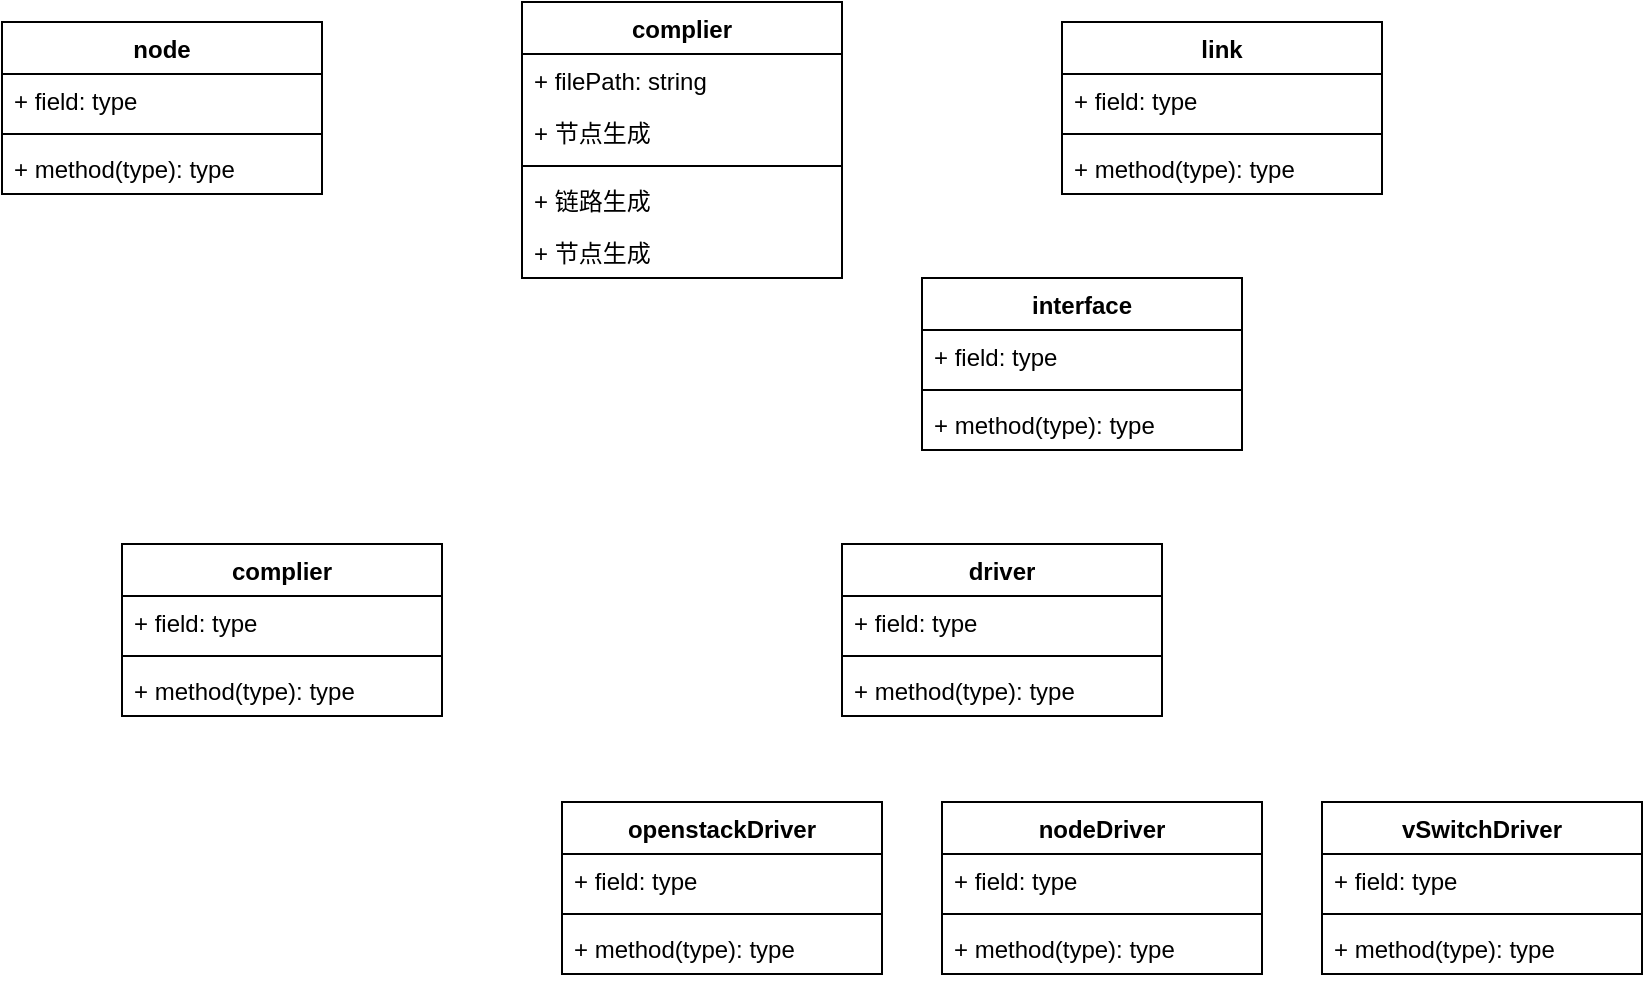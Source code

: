 <mxfile version="12.9.3" type="github" pages="4">
  <diagram id="m0QwGVLLEs8SP4RRI2A3" name="uml">
    <mxGraphModel dx="946" dy="467" grid="1" gridSize="10" guides="1" tooltips="1" connect="1" arrows="1" fold="1" page="1" pageScale="1" pageWidth="827" pageHeight="1169" math="0" shadow="0">
      <root>
        <mxCell id="0" />
        <mxCell id="1" parent="0" />
        <mxCell id="gm0cQS5glKGghhXRabxl-1" value="complier" style="swimlane;fontStyle=1;align=center;verticalAlign=top;childLayout=stackLayout;horizontal=1;startSize=26;horizontalStack=0;resizeParent=1;resizeParentMax=0;resizeLast=0;collapsible=1;marginBottom=0;" parent="1" vertex="1">
          <mxGeometry x="300" y="120" width="160" height="138" as="geometry" />
        </mxCell>
        <mxCell id="gm0cQS5glKGghhXRabxl-6" value="+ filePath: string" style="text;strokeColor=none;fillColor=none;align=left;verticalAlign=top;spacingLeft=4;spacingRight=4;overflow=hidden;rotatable=0;points=[[0,0.5],[1,0.5]];portConstraint=eastwest;" parent="gm0cQS5glKGghhXRabxl-1" vertex="1">
          <mxGeometry y="26" width="160" height="26" as="geometry" />
        </mxCell>
        <mxCell id="gm0cQS5glKGghhXRabxl-2" value="+ 节点生成" style="text;strokeColor=none;fillColor=none;align=left;verticalAlign=top;spacingLeft=4;spacingRight=4;overflow=hidden;rotatable=0;points=[[0,0.5],[1,0.5]];portConstraint=eastwest;" parent="gm0cQS5glKGghhXRabxl-1" vertex="1">
          <mxGeometry y="52" width="160" height="26" as="geometry" />
        </mxCell>
        <mxCell id="gm0cQS5glKGghhXRabxl-3" value="" style="line;strokeWidth=1;fillColor=none;align=left;verticalAlign=middle;spacingTop=-1;spacingLeft=3;spacingRight=3;rotatable=0;labelPosition=right;points=[];portConstraint=eastwest;" parent="gm0cQS5glKGghhXRabxl-1" vertex="1">
          <mxGeometry y="78" width="160" height="8" as="geometry" />
        </mxCell>
        <mxCell id="gm0cQS5glKGghhXRabxl-4" value="+ 链路生成" style="text;strokeColor=none;fillColor=none;align=left;verticalAlign=top;spacingLeft=4;spacingRight=4;overflow=hidden;rotatable=0;points=[[0,0.5],[1,0.5]];portConstraint=eastwest;" parent="gm0cQS5glKGghhXRabxl-1" vertex="1">
          <mxGeometry y="86" width="160" height="26" as="geometry" />
        </mxCell>
        <mxCell id="gm0cQS5glKGghhXRabxl-5" value="+ 节点生成" style="text;strokeColor=none;fillColor=none;align=left;verticalAlign=top;spacingLeft=4;spacingRight=4;overflow=hidden;rotatable=0;points=[[0,0.5],[1,0.5]];portConstraint=eastwest;" parent="gm0cQS5glKGghhXRabxl-1" vertex="1">
          <mxGeometry y="112" width="160" height="26" as="geometry" />
        </mxCell>
        <mxCell id="gm0cQS5glKGghhXRabxl-7" value="node" style="swimlane;fontStyle=1;align=center;verticalAlign=top;childLayout=stackLayout;horizontal=1;startSize=26;horizontalStack=0;resizeParent=1;resizeParentMax=0;resizeLast=0;collapsible=1;marginBottom=0;" parent="1" vertex="1">
          <mxGeometry x="40" y="130" width="160" height="86" as="geometry" />
        </mxCell>
        <mxCell id="gm0cQS5glKGghhXRabxl-8" value="+ field: type" style="text;strokeColor=none;fillColor=none;align=left;verticalAlign=top;spacingLeft=4;spacingRight=4;overflow=hidden;rotatable=0;points=[[0,0.5],[1,0.5]];portConstraint=eastwest;" parent="gm0cQS5glKGghhXRabxl-7" vertex="1">
          <mxGeometry y="26" width="160" height="26" as="geometry" />
        </mxCell>
        <mxCell id="gm0cQS5glKGghhXRabxl-9" value="" style="line;strokeWidth=1;fillColor=none;align=left;verticalAlign=middle;spacingTop=-1;spacingLeft=3;spacingRight=3;rotatable=0;labelPosition=right;points=[];portConstraint=eastwest;" parent="gm0cQS5glKGghhXRabxl-7" vertex="1">
          <mxGeometry y="52" width="160" height="8" as="geometry" />
        </mxCell>
        <mxCell id="gm0cQS5glKGghhXRabxl-10" value="+ method(type): type" style="text;strokeColor=none;fillColor=none;align=left;verticalAlign=top;spacingLeft=4;spacingRight=4;overflow=hidden;rotatable=0;points=[[0,0.5],[1,0.5]];portConstraint=eastwest;" parent="gm0cQS5glKGghhXRabxl-7" vertex="1">
          <mxGeometry y="60" width="160" height="26" as="geometry" />
        </mxCell>
        <mxCell id="gm0cQS5glKGghhXRabxl-12" value="link" style="swimlane;fontStyle=1;align=center;verticalAlign=top;childLayout=stackLayout;horizontal=1;startSize=26;horizontalStack=0;resizeParent=1;resizeParentMax=0;resizeLast=0;collapsible=1;marginBottom=0;" parent="1" vertex="1">
          <mxGeometry x="570" y="130" width="160" height="86" as="geometry" />
        </mxCell>
        <mxCell id="gm0cQS5glKGghhXRabxl-13" value="+ field: type" style="text;strokeColor=none;fillColor=none;align=left;verticalAlign=top;spacingLeft=4;spacingRight=4;overflow=hidden;rotatable=0;points=[[0,0.5],[1,0.5]];portConstraint=eastwest;" parent="gm0cQS5glKGghhXRabxl-12" vertex="1">
          <mxGeometry y="26" width="160" height="26" as="geometry" />
        </mxCell>
        <mxCell id="gm0cQS5glKGghhXRabxl-14" value="" style="line;strokeWidth=1;fillColor=none;align=left;verticalAlign=middle;spacingTop=-1;spacingLeft=3;spacingRight=3;rotatable=0;labelPosition=right;points=[];portConstraint=eastwest;" parent="gm0cQS5glKGghhXRabxl-12" vertex="1">
          <mxGeometry y="52" width="160" height="8" as="geometry" />
        </mxCell>
        <mxCell id="gm0cQS5glKGghhXRabxl-15" value="+ method(type): type" style="text;strokeColor=none;fillColor=none;align=left;verticalAlign=top;spacingLeft=4;spacingRight=4;overflow=hidden;rotatable=0;points=[[0,0.5],[1,0.5]];portConstraint=eastwest;" parent="gm0cQS5glKGghhXRabxl-12" vertex="1">
          <mxGeometry y="60" width="160" height="26" as="geometry" />
        </mxCell>
        <mxCell id="gm0cQS5glKGghhXRabxl-16" value="driver" style="swimlane;fontStyle=1;align=center;verticalAlign=top;childLayout=stackLayout;horizontal=1;startSize=26;horizontalStack=0;resizeParent=1;resizeParentMax=0;resizeLast=0;collapsible=1;marginBottom=0;" parent="1" vertex="1">
          <mxGeometry x="460" y="391" width="160" height="86" as="geometry" />
        </mxCell>
        <mxCell id="gm0cQS5glKGghhXRabxl-17" value="+ field: type" style="text;strokeColor=none;fillColor=none;align=left;verticalAlign=top;spacingLeft=4;spacingRight=4;overflow=hidden;rotatable=0;points=[[0,0.5],[1,0.5]];portConstraint=eastwest;" parent="gm0cQS5glKGghhXRabxl-16" vertex="1">
          <mxGeometry y="26" width="160" height="26" as="geometry" />
        </mxCell>
        <mxCell id="gm0cQS5glKGghhXRabxl-18" value="" style="line;strokeWidth=1;fillColor=none;align=left;verticalAlign=middle;spacingTop=-1;spacingLeft=3;spacingRight=3;rotatable=0;labelPosition=right;points=[];portConstraint=eastwest;" parent="gm0cQS5glKGghhXRabxl-16" vertex="1">
          <mxGeometry y="52" width="160" height="8" as="geometry" />
        </mxCell>
        <mxCell id="gm0cQS5glKGghhXRabxl-19" value="+ method(type): type" style="text;strokeColor=none;fillColor=none;align=left;verticalAlign=top;spacingLeft=4;spacingRight=4;overflow=hidden;rotatable=0;points=[[0,0.5],[1,0.5]];portConstraint=eastwest;" parent="gm0cQS5glKGghhXRabxl-16" vertex="1">
          <mxGeometry y="60" width="160" height="26" as="geometry" />
        </mxCell>
        <mxCell id="gm0cQS5glKGghhXRabxl-20" value="complier" style="swimlane;fontStyle=1;align=center;verticalAlign=top;childLayout=stackLayout;horizontal=1;startSize=26;horizontalStack=0;resizeParent=1;resizeParentMax=0;resizeLast=0;collapsible=1;marginBottom=0;" parent="1" vertex="1">
          <mxGeometry x="100" y="391" width="160" height="86" as="geometry" />
        </mxCell>
        <mxCell id="gm0cQS5glKGghhXRabxl-21" value="+ field: type" style="text;strokeColor=none;fillColor=none;align=left;verticalAlign=top;spacingLeft=4;spacingRight=4;overflow=hidden;rotatable=0;points=[[0,0.5],[1,0.5]];portConstraint=eastwest;" parent="gm0cQS5glKGghhXRabxl-20" vertex="1">
          <mxGeometry y="26" width="160" height="26" as="geometry" />
        </mxCell>
        <mxCell id="gm0cQS5glKGghhXRabxl-22" value="" style="line;strokeWidth=1;fillColor=none;align=left;verticalAlign=middle;spacingTop=-1;spacingLeft=3;spacingRight=3;rotatable=0;labelPosition=right;points=[];portConstraint=eastwest;" parent="gm0cQS5glKGghhXRabxl-20" vertex="1">
          <mxGeometry y="52" width="160" height="8" as="geometry" />
        </mxCell>
        <mxCell id="gm0cQS5glKGghhXRabxl-23" value="+ method(type): type" style="text;strokeColor=none;fillColor=none;align=left;verticalAlign=top;spacingLeft=4;spacingRight=4;overflow=hidden;rotatable=0;points=[[0,0.5],[1,0.5]];portConstraint=eastwest;" parent="gm0cQS5glKGghhXRabxl-20" vertex="1">
          <mxGeometry y="60" width="160" height="26" as="geometry" />
        </mxCell>
        <mxCell id="gm0cQS5glKGghhXRabxl-24" value="openstackDriver" style="swimlane;fontStyle=1;align=center;verticalAlign=top;childLayout=stackLayout;horizontal=1;startSize=26;horizontalStack=0;resizeParent=1;resizeParentMax=0;resizeLast=0;collapsible=1;marginBottom=0;" parent="1" vertex="1">
          <mxGeometry x="320" y="520" width="160" height="86" as="geometry" />
        </mxCell>
        <mxCell id="gm0cQS5glKGghhXRabxl-25" value="+ field: type" style="text;strokeColor=none;fillColor=none;align=left;verticalAlign=top;spacingLeft=4;spacingRight=4;overflow=hidden;rotatable=0;points=[[0,0.5],[1,0.5]];portConstraint=eastwest;" parent="gm0cQS5glKGghhXRabxl-24" vertex="1">
          <mxGeometry y="26" width="160" height="26" as="geometry" />
        </mxCell>
        <mxCell id="gm0cQS5glKGghhXRabxl-26" value="" style="line;strokeWidth=1;fillColor=none;align=left;verticalAlign=middle;spacingTop=-1;spacingLeft=3;spacingRight=3;rotatable=0;labelPosition=right;points=[];portConstraint=eastwest;" parent="gm0cQS5glKGghhXRabxl-24" vertex="1">
          <mxGeometry y="52" width="160" height="8" as="geometry" />
        </mxCell>
        <mxCell id="gm0cQS5glKGghhXRabxl-27" value="+ method(type): type" style="text;strokeColor=none;fillColor=none;align=left;verticalAlign=top;spacingLeft=4;spacingRight=4;overflow=hidden;rotatable=0;points=[[0,0.5],[1,0.5]];portConstraint=eastwest;" parent="gm0cQS5glKGghhXRabxl-24" vertex="1">
          <mxGeometry y="60" width="160" height="26" as="geometry" />
        </mxCell>
        <mxCell id="gm0cQS5glKGghhXRabxl-28" value="nodeDriver" style="swimlane;fontStyle=1;align=center;verticalAlign=top;childLayout=stackLayout;horizontal=1;startSize=26;horizontalStack=0;resizeParent=1;resizeParentMax=0;resizeLast=0;collapsible=1;marginBottom=0;" parent="1" vertex="1">
          <mxGeometry x="510" y="520" width="160" height="86" as="geometry" />
        </mxCell>
        <mxCell id="gm0cQS5glKGghhXRabxl-29" value="+ field: type" style="text;strokeColor=none;fillColor=none;align=left;verticalAlign=top;spacingLeft=4;spacingRight=4;overflow=hidden;rotatable=0;points=[[0,0.5],[1,0.5]];portConstraint=eastwest;" parent="gm0cQS5glKGghhXRabxl-28" vertex="1">
          <mxGeometry y="26" width="160" height="26" as="geometry" />
        </mxCell>
        <mxCell id="gm0cQS5glKGghhXRabxl-30" value="" style="line;strokeWidth=1;fillColor=none;align=left;verticalAlign=middle;spacingTop=-1;spacingLeft=3;spacingRight=3;rotatable=0;labelPosition=right;points=[];portConstraint=eastwest;" parent="gm0cQS5glKGghhXRabxl-28" vertex="1">
          <mxGeometry y="52" width="160" height="8" as="geometry" />
        </mxCell>
        <mxCell id="gm0cQS5glKGghhXRabxl-31" value="+ method(type): type" style="text;strokeColor=none;fillColor=none;align=left;verticalAlign=top;spacingLeft=4;spacingRight=4;overflow=hidden;rotatable=0;points=[[0,0.5],[1,0.5]];portConstraint=eastwest;" parent="gm0cQS5glKGghhXRabxl-28" vertex="1">
          <mxGeometry y="60" width="160" height="26" as="geometry" />
        </mxCell>
        <mxCell id="gm0cQS5glKGghhXRabxl-32" value="vSwitchDriver" style="swimlane;fontStyle=1;align=center;verticalAlign=top;childLayout=stackLayout;horizontal=1;startSize=26;horizontalStack=0;resizeParent=1;resizeParentMax=0;resizeLast=0;collapsible=1;marginBottom=0;" parent="1" vertex="1">
          <mxGeometry x="700" y="520" width="160" height="86" as="geometry" />
        </mxCell>
        <mxCell id="gm0cQS5glKGghhXRabxl-33" value="+ field: type" style="text;strokeColor=none;fillColor=none;align=left;verticalAlign=top;spacingLeft=4;spacingRight=4;overflow=hidden;rotatable=0;points=[[0,0.5],[1,0.5]];portConstraint=eastwest;" parent="gm0cQS5glKGghhXRabxl-32" vertex="1">
          <mxGeometry y="26" width="160" height="26" as="geometry" />
        </mxCell>
        <mxCell id="gm0cQS5glKGghhXRabxl-34" value="" style="line;strokeWidth=1;fillColor=none;align=left;verticalAlign=middle;spacingTop=-1;spacingLeft=3;spacingRight=3;rotatable=0;labelPosition=right;points=[];portConstraint=eastwest;" parent="gm0cQS5glKGghhXRabxl-32" vertex="1">
          <mxGeometry y="52" width="160" height="8" as="geometry" />
        </mxCell>
        <mxCell id="gm0cQS5glKGghhXRabxl-35" value="+ method(type): type" style="text;strokeColor=none;fillColor=none;align=left;verticalAlign=top;spacingLeft=4;spacingRight=4;overflow=hidden;rotatable=0;points=[[0,0.5],[1,0.5]];portConstraint=eastwest;" parent="gm0cQS5glKGghhXRabxl-32" vertex="1">
          <mxGeometry y="60" width="160" height="26" as="geometry" />
        </mxCell>
        <mxCell id="gm0cQS5glKGghhXRabxl-36" value="interface" style="swimlane;fontStyle=1;align=center;verticalAlign=top;childLayout=stackLayout;horizontal=1;startSize=26;horizontalStack=0;resizeParent=1;resizeParentMax=0;resizeLast=0;collapsible=1;marginBottom=0;" parent="1" vertex="1">
          <mxGeometry x="500" y="258" width="160" height="86" as="geometry" />
        </mxCell>
        <mxCell id="gm0cQS5glKGghhXRabxl-37" value="+ field: type" style="text;strokeColor=none;fillColor=none;align=left;verticalAlign=top;spacingLeft=4;spacingRight=4;overflow=hidden;rotatable=0;points=[[0,0.5],[1,0.5]];portConstraint=eastwest;" parent="gm0cQS5glKGghhXRabxl-36" vertex="1">
          <mxGeometry y="26" width="160" height="26" as="geometry" />
        </mxCell>
        <mxCell id="gm0cQS5glKGghhXRabxl-38" value="" style="line;strokeWidth=1;fillColor=none;align=left;verticalAlign=middle;spacingTop=-1;spacingLeft=3;spacingRight=3;rotatable=0;labelPosition=right;points=[];portConstraint=eastwest;" parent="gm0cQS5glKGghhXRabxl-36" vertex="1">
          <mxGeometry y="52" width="160" height="8" as="geometry" />
        </mxCell>
        <mxCell id="gm0cQS5glKGghhXRabxl-39" value="+ method(type): type" style="text;strokeColor=none;fillColor=none;align=left;verticalAlign=top;spacingLeft=4;spacingRight=4;overflow=hidden;rotatable=0;points=[[0,0.5],[1,0.5]];portConstraint=eastwest;" parent="gm0cQS5glKGghhXRabxl-36" vertex="1">
          <mxGeometry y="60" width="160" height="26" as="geometry" />
        </mxCell>
      </root>
    </mxGraphModel>
  </diagram>
  <diagram id="0fftqB5SDdim5vXBRDft" name="原型系统架构">
    <mxGraphModel dx="946" dy="467" grid="1" gridSize="10" guides="1" tooltips="1" connect="1" arrows="1" fold="1" page="1" pageScale="1" pageWidth="827" pageHeight="1169" math="0" shadow="0">
      <root>
        <mxCell id="uDjTmPQQSBD_klyHRm6x-0" />
        <mxCell id="uDjTmPQQSBD_klyHRm6x-1" parent="uDjTmPQQSBD_klyHRm6x-0" />
        <mxCell id="Jeu2VfTS62ePSubwLR9i-0" value="数据库" style="shape=cylinder;whiteSpace=wrap;html=1;boundedLbl=1;backgroundOutline=1;" vertex="1" parent="uDjTmPQQSBD_klyHRm6x-1">
          <mxGeometry x="110" y="220" width="60" height="80" as="geometry" />
        </mxCell>
        <mxCell id="Jeu2VfTS62ePSubwLR9i-1" value="&lt;font style=&quot;font-size: 17px&quot;&gt;表1 手机节点状态表&lt;br&gt;开关机状态、飞行模式、数据流量开关、wifi开关、hotpot、蓝牙开关、位置&lt;br&gt;&lt;br&gt;表2 笔记本节点状态表&lt;br&gt;表3 蜂窝基站位置表&lt;br&gt;表4 AP位置表&amp;nbsp;&lt;/font&gt;" style="text;html=1;align=center;verticalAlign=middle;resizable=0;points=[];autosize=1;" vertex="1" parent="uDjTmPQQSBD_klyHRm6x-1">
          <mxGeometry x="530" y="330" width="580" height="100" as="geometry" />
        </mxCell>
        <mxCell id="f7dFB7Q2NZbKy9rVOQps-0" value="&lt;font style=&quot;font-size: 15px&quot;&gt;DNTDL文件&lt;/font&gt;" style="shape=document;whiteSpace=wrap;html=1;boundedLbl=1;" vertex="1" parent="uDjTmPQQSBD_klyHRm6x-1">
          <mxGeometry x="335" y="160" width="110" height="60" as="geometry" />
        </mxCell>
        <mxCell id="f7dFB7Q2NZbKy9rVOQps-1" style="rounded=0;orthogonalLoop=1;jettySize=auto;html=1;entryX=0.5;entryY=0;entryDx=0;entryDy=0;" edge="1" parent="uDjTmPQQSBD_klyHRm6x-1" target="f7dFB7Q2NZbKy9rVOQps-16">
          <mxGeometry relative="1" as="geometry">
            <mxPoint x="580" y="425" as="targetPoint" />
            <mxPoint x="571" y="350" as="sourcePoint" />
          </mxGeometry>
        </mxCell>
        <mxCell id="f7dFB7Q2NZbKy9rVOQps-2" style="edgeStyle=none;rounded=0;orthogonalLoop=1;jettySize=auto;html=1;entryX=0.5;entryY=0;entryDx=0;entryDy=0;dashed=1;" edge="1" parent="uDjTmPQQSBD_klyHRm6x-1" target="f7dFB7Q2NZbKy9rVOQps-3">
          <mxGeometry relative="1" as="geometry">
            <mxPoint x="395" y="210" as="sourcePoint" />
            <mxPoint x="430" y="210" as="targetPoint" />
          </mxGeometry>
        </mxCell>
        <mxCell id="f7dFB7Q2NZbKy9rVOQps-3" value="" style="rounded=0;whiteSpace=wrap;html=1;" vertex="1" parent="uDjTmPQQSBD_klyHRm6x-1">
          <mxGeometry x="173" y="250" width="445" height="100" as="geometry" />
        </mxCell>
        <mxCell id="f7dFB7Q2NZbKy9rVOQps-4" value="&lt;font style=&quot;font-size: 13px&quot;&gt;移动模型参数&lt;/font&gt;" style="text;html=1;strokeColor=none;fillColor=none;align=center;verticalAlign=middle;whiteSpace=wrap;rounded=0;" vertex="1" parent="uDjTmPQQSBD_klyHRm6x-1">
          <mxGeometry x="470" y="355" width="110" height="20" as="geometry" />
        </mxCell>
        <mxCell id="f7dFB7Q2NZbKy9rVOQps-5" value="" style="rounded=0;whiteSpace=wrap;html=1;" vertex="1" parent="uDjTmPQQSBD_klyHRm6x-1">
          <mxGeometry x="172" y="537" width="448" height="89" as="geometry" />
        </mxCell>
        <mxCell id="f7dFB7Q2NZbKy9rVOQps-6" value="&lt;font style=&quot;font-size: 13px&quot;&gt;网络拓扑参数&lt;/font&gt;" style="text;html=1;strokeColor=none;fillColor=none;align=center;verticalAlign=middle;whiteSpace=wrap;rounded=0;" vertex="1" parent="uDjTmPQQSBD_klyHRm6x-1">
          <mxGeometry x="306.5" y="353" width="90" height="20" as="geometry" />
        </mxCell>
        <mxCell id="f7dFB7Q2NZbKy9rVOQps-7" value="&lt;span style=&quot;font-size: 15px&quot;&gt;路由器&lt;/span&gt;" style="rounded=0;whiteSpace=wrap;html=1;" vertex="1" parent="uDjTmPQQSBD_klyHRm6x-1">
          <mxGeometry x="242" y="557" width="88" height="55" as="geometry" />
        </mxCell>
        <mxCell id="f7dFB7Q2NZbKy9rVOQps-8" value="&lt;span style=&quot;font-size: 15px&quot;&gt;交换机&lt;/span&gt;" style="rounded=0;whiteSpace=wrap;html=1;" vertex="1" parent="uDjTmPQQSBD_klyHRm6x-1">
          <mxGeometry x="371" y="557" width="88" height="55" as="geometry" />
        </mxCell>
        <mxCell id="f7dFB7Q2NZbKy9rVOQps-9" value="&lt;span style=&quot;font-size: 15px&quot;&gt;虚拟机&lt;/span&gt;" style="rounded=0;whiteSpace=wrap;html=1;" vertex="1" parent="uDjTmPQQSBD_klyHRm6x-1">
          <mxGeometry x="500" y="557" width="88" height="55" as="geometry" />
        </mxCell>
        <mxCell id="f7dFB7Q2NZbKy9rVOQps-10" value="&lt;font style=&quot;font-size: 13px&quot;&gt;链路参数&lt;/font&gt;" style="text;html=1;strokeColor=none;fillColor=none;align=center;verticalAlign=middle;whiteSpace=wrap;rounded=0;" vertex="1" parent="uDjTmPQQSBD_klyHRm6x-1">
          <mxGeometry x="484.5" y="498" width="110" height="20" as="geometry" />
        </mxCell>
        <mxCell id="f7dFB7Q2NZbKy9rVOQps-11" value="&lt;font style=&quot;font-size: 13px&quot;&gt;DNTDL编译器&lt;/font&gt;" style="text;html=1;strokeColor=none;fillColor=none;align=center;verticalAlign=middle;whiteSpace=wrap;rounded=0;" vertex="1" parent="uDjTmPQQSBD_klyHRm6x-1">
          <mxGeometry x="170" y="230" width="110" height="70" as="geometry" />
        </mxCell>
        <mxCell id="f7dFB7Q2NZbKy9rVOQps-12" value="&lt;span style=&quot;font-size: 15px&quot;&gt;词法分析&lt;/span&gt;" style="rounded=0;whiteSpace=wrap;html=1;" vertex="1" parent="uDjTmPQQSBD_klyHRm6x-1">
          <mxGeometry x="202" y="277.5" width="88" height="55" as="geometry" />
        </mxCell>
        <mxCell id="f7dFB7Q2NZbKy9rVOQps-13" value="&lt;span style=&quot;font-size: 15px&quot;&gt;语法分析&lt;/span&gt;" style="rounded=0;whiteSpace=wrap;html=1;" vertex="1" parent="uDjTmPQQSBD_klyHRm6x-1">
          <mxGeometry x="302" y="277.5" width="88" height="55" as="geometry" />
        </mxCell>
        <mxCell id="f7dFB7Q2NZbKy9rVOQps-14" value="&lt;span style=&quot;font-size: 15px&quot;&gt;中间代码生成&lt;/span&gt;" style="rounded=0;whiteSpace=wrap;html=1;" vertex="1" parent="uDjTmPQQSBD_klyHRm6x-1">
          <mxGeometry x="509" y="278" width="82" height="53" as="geometry" />
        </mxCell>
        <mxCell id="f7dFB7Q2NZbKy9rVOQps-15" value="&lt;span style=&quot;font-size: 15px&quot;&gt;语义分析&lt;/span&gt;" style="rounded=0;whiteSpace=wrap;html=1;" vertex="1" parent="uDjTmPQQSBD_klyHRm6x-1">
          <mxGeometry x="405.5" y="277.5" width="88" height="55" as="geometry" />
        </mxCell>
        <mxCell id="f7dFB7Q2NZbKy9rVOQps-16" value="&lt;span style=&quot;font-size: 15px&quot;&gt;ns-3移动模块&lt;/span&gt;" style="rounded=0;whiteSpace=wrap;html=1;" vertex="1" parent="uDjTmPQQSBD_klyHRm6x-1">
          <mxGeometry x="520" y="425.5" width="101" height="53" as="geometry" />
        </mxCell>
        <mxCell id="f7dFB7Q2NZbKy9rVOQps-17" value="" style="group" vertex="1" connectable="0" parent="uDjTmPQQSBD_klyHRm6x-1">
          <mxGeometry x="160" y="375" width="340" height="121.5" as="geometry" />
        </mxCell>
        <mxCell id="f7dFB7Q2NZbKy9rVOQps-18" value="" style="rounded=0;whiteSpace=wrap;html=1;" vertex="1" parent="f7dFB7Q2NZbKy9rVOQps-17">
          <mxGeometry x="12" y="18.5" width="328" height="103" as="geometry" />
        </mxCell>
        <mxCell id="f7dFB7Q2NZbKy9rVOQps-19" value="&lt;font style=&quot;font-size: 15px&quot;&gt;Nova&lt;/font&gt;" style="rounded=0;whiteSpace=wrap;html=1;" vertex="1" parent="f7dFB7Q2NZbKy9rVOQps-17">
          <mxGeometry x="134" y="48.5" width="88" height="55" as="geometry" />
        </mxCell>
        <mxCell id="f7dFB7Q2NZbKy9rVOQps-20" value="&lt;font style=&quot;font-size: 13px&quot;&gt;云资源管理层&lt;/font&gt;" style="text;html=1;strokeColor=none;fillColor=none;align=center;verticalAlign=middle;whiteSpace=wrap;rounded=0;" vertex="1" parent="f7dFB7Q2NZbKy9rVOQps-17">
          <mxGeometry width="110" height="70" as="geometry" />
        </mxCell>
        <mxCell id="f7dFB7Q2NZbKy9rVOQps-21" value="&lt;font style=&quot;font-size: 15px&quot;&gt;Glance&lt;/font&gt;" style="rounded=0;whiteSpace=wrap;html=1;" vertex="1" parent="f7dFB7Q2NZbKy9rVOQps-17">
          <mxGeometry x="236.5" y="48.5" width="88" height="55" as="geometry" />
        </mxCell>
        <mxCell id="f7dFB7Q2NZbKy9rVOQps-22" value="&lt;span style=&quot;font-size: 15px&quot;&gt;Neutron&lt;/span&gt;" style="rounded=0;whiteSpace=wrap;html=1;" vertex="1" parent="f7dFB7Q2NZbKy9rVOQps-17">
          <mxGeometry x="30" y="48.5" width="88" height="55" as="geometry" />
        </mxCell>
        <mxCell id="f7dFB7Q2NZbKy9rVOQps-23" value="&lt;font style=&quot;font-size: 13px&quot;&gt;虚拟化层&lt;/font&gt;" style="text;html=1;strokeColor=none;fillColor=none;align=center;verticalAlign=middle;whiteSpace=wrap;rounded=0;" vertex="1" parent="uDjTmPQQSBD_klyHRm6x-1">
          <mxGeometry x="147" y="518" width="110" height="70" as="geometry" />
        </mxCell>
        <mxCell id="f7dFB7Q2NZbKy9rVOQps-24" style="rounded=0;orthogonalLoop=1;jettySize=auto;html=1;entryX=0.5;entryY=0;entryDx=0;entryDy=0;" edge="1" parent="uDjTmPQQSBD_klyHRm6x-1" target="f7dFB7Q2NZbKy9rVOQps-5">
          <mxGeometry relative="1" as="geometry">
            <mxPoint x="396" y="500" as="sourcePoint" />
            <mxPoint x="359.5" y="540.5" as="targetPoint" />
          </mxGeometry>
        </mxCell>
        <mxCell id="f7dFB7Q2NZbKy9rVOQps-25" style="rounded=0;orthogonalLoop=1;jettySize=auto;html=1;entryX=0.5;entryY=0;entryDx=0;entryDy=0;" edge="1" parent="uDjTmPQQSBD_klyHRm6x-1">
          <mxGeometry relative="1" as="geometry">
            <mxPoint x="570" y="480" as="sourcePoint" />
            <mxPoint x="570" y="537" as="targetPoint" />
          </mxGeometry>
        </mxCell>
        <mxCell id="f7dFB7Q2NZbKy9rVOQps-26" value="&lt;font style=&quot;font-size: 13px&quot;&gt;虚拟资源调用指令&lt;/font&gt;" style="text;html=1;strokeColor=none;fillColor=none;align=center;verticalAlign=middle;whiteSpace=wrap;rounded=0;" vertex="1" parent="uDjTmPQQSBD_klyHRm6x-1">
          <mxGeometry x="285" y="502" width="110" height="20" as="geometry" />
        </mxCell>
        <mxCell id="f7dFB7Q2NZbKy9rVOQps-27" style="rounded=0;orthogonalLoop=1;jettySize=auto;html=1;entryX=0.683;entryY=-0.015;entryDx=0;entryDy=0;entryPerimeter=0;" edge="1" parent="uDjTmPQQSBD_klyHRm6x-1" target="f7dFB7Q2NZbKy9rVOQps-18">
          <mxGeometry relative="1" as="geometry">
            <mxPoint x="396" y="353" as="sourcePoint" />
            <mxPoint x="396" y="390" as="targetPoint" />
          </mxGeometry>
        </mxCell>
        <mxCell id="f7dFB7Q2NZbKy9rVOQps-28" value="" style="endArrow=classic;html=1;dashed=1;" edge="1" parent="uDjTmPQQSBD_klyHRm6x-1">
          <mxGeometry width="50" height="50" relative="1" as="geometry">
            <mxPoint x="453" y="649" as="sourcePoint" />
            <mxPoint x="509.5" y="649" as="targetPoint" />
          </mxGeometry>
        </mxCell>
        <mxCell id="f7dFB7Q2NZbKy9rVOQps-29" value="" style="endArrow=classic;html=1;" edge="1" parent="uDjTmPQQSBD_klyHRm6x-1">
          <mxGeometry width="50" height="50" relative="1" as="geometry">
            <mxPoint x="452.5" y="675" as="sourcePoint" />
            <mxPoint x="509" y="675" as="targetPoint" />
          </mxGeometry>
        </mxCell>
        <mxCell id="f7dFB7Q2NZbKy9rVOQps-30" value="&lt;font style=&quot;font-size: 13px&quot;&gt;文件输入&lt;/font&gt;" style="text;html=1;strokeColor=none;fillColor=none;align=center;verticalAlign=middle;whiteSpace=wrap;rounded=0;" vertex="1" parent="uDjTmPQQSBD_klyHRm6x-1">
          <mxGeometry x="493.5" y="612" width="110" height="70" as="geometry" />
        </mxCell>
        <mxCell id="f7dFB7Q2NZbKy9rVOQps-31" value="&lt;font style=&quot;font-size: 13px&quot;&gt;参数或指令传递方向&lt;/font&gt;" style="text;html=1;strokeColor=none;fillColor=none;align=center;verticalAlign=middle;whiteSpace=wrap;rounded=0;" vertex="1" parent="uDjTmPQQSBD_klyHRm6x-1">
          <mxGeometry x="511" y="645" width="76" height="74" as="geometry" />
        </mxCell>
      </root>
    </mxGraphModel>
  </diagram>
  <diagram id="HZxCJEdgvsNdJ3nyEqsT" name="sdn控制流程">
    <mxGraphModel dx="946" dy="467" grid="1" gridSize="10" guides="1" tooltips="1" connect="1" arrows="1" fold="1" page="1" pageScale="1" pageWidth="827" pageHeight="1169" math="0" shadow="0">
      <root>
        <mxCell id="dMtWmE3PX8beYGbA3lqa-0" />
        <mxCell id="dMtWmE3PX8beYGbA3lqa-1" parent="dMtWmE3PX8beYGbA3lqa-0" />
        <mxCell id="dMtWmE3PX8beYGbA3lqa-2" value="&lt;div style=&quot;font-size: 22px&quot;&gt;&lt;span&gt;OVS&lt;/span&gt;&lt;span&gt;流表&lt;/span&gt;&lt;span&gt;或&lt;/span&gt;&lt;span&gt;Neutron API&lt;/span&gt;&lt;span&gt;实现移动终端所在链路通断、网络切换&lt;/span&gt;&lt;/div&gt;" style="rounded=0;whiteSpace=wrap;html=1;" vertex="1" parent="dMtWmE3PX8beYGbA3lqa-1">
          <mxGeometry x="223" y="217" width="286" height="76" as="geometry" />
        </mxCell>
        <mxCell id="dMtWmE3PX8beYGbA3lqa-3" value="&lt;div style=&quot;font-size: 22px&quot;&gt;初始参数（commands）&lt;/div&gt;" style="rounded=0;whiteSpace=wrap;html=1;" vertex="1" parent="dMtWmE3PX8beYGbA3lqa-1">
          <mxGeometry x="226" y="103" width="280" height="70" as="geometry" />
        </mxCell>
        <mxCell id="dMtWmE3PX8beYGbA3lqa-4" value="&lt;div style=&quot;font-size: 22px&quot;&gt;&lt;span&gt;Linux TC&lt;/span&gt;&lt;span&gt;和&lt;/span&gt;&lt;span&gt;NS3&lt;/span&gt;&lt;span&gt;传播模型实现终端移动过程中时延、带宽控制和丢包率的估算&lt;/span&gt;&lt;/div&gt;" style="rounded=0;whiteSpace=wrap;html=1;" vertex="1" parent="dMtWmE3PX8beYGbA3lqa-1">
          <mxGeometry x="224" y="349" width="285" height="116" as="geometry" />
        </mxCell>
        <mxCell id="dMtWmE3PX8beYGbA3lqa-5" value="&lt;font style=&quot;font-size: 22px&quot;&gt;导出仿真节点距离、位置、网络性能参数&lt;/font&gt;" style="rounded=0;whiteSpace=wrap;html=1;" vertex="1" parent="dMtWmE3PX8beYGbA3lqa-1">
          <mxGeometry x="223" y="504.5" width="289" height="86" as="geometry" />
        </mxCell>
        <mxCell id="dMtWmE3PX8beYGbA3lqa-6" value="" style="endArrow=classic;html=1;exitX=0.5;exitY=1;exitDx=0;exitDy=0;entryX=0.5;entryY=0;entryDx=0;entryDy=0;" edge="1" parent="dMtWmE3PX8beYGbA3lqa-1" source="dMtWmE3PX8beYGbA3lqa-3" target="dMtWmE3PX8beYGbA3lqa-2">
          <mxGeometry width="50" height="50" relative="1" as="geometry">
            <mxPoint x="340" y="270" as="sourcePoint" />
            <mxPoint x="370" y="250" as="targetPoint" />
          </mxGeometry>
        </mxCell>
        <mxCell id="dMtWmE3PX8beYGbA3lqa-7" value="" style="endArrow=classic;html=1;exitX=0.5;exitY=1;exitDx=0;exitDy=0;entryX=0.5;entryY=0;entryDx=0;entryDy=0;" edge="1" parent="dMtWmE3PX8beYGbA3lqa-1" source="dMtWmE3PX8beYGbA3lqa-2" target="dMtWmE3PX8beYGbA3lqa-4">
          <mxGeometry width="50" height="50" relative="1" as="geometry">
            <mxPoint x="370" y="320" as="sourcePoint" />
            <mxPoint x="370" y="360" as="targetPoint" />
          </mxGeometry>
        </mxCell>
        <mxCell id="dMtWmE3PX8beYGbA3lqa-8" value="" style="endArrow=classic;html=1;exitX=0.5;exitY=1;exitDx=0;exitDy=0;" edge="1" parent="dMtWmE3PX8beYGbA3lqa-1" source="dMtWmE3PX8beYGbA3lqa-4">
          <mxGeometry width="50" height="50" relative="1" as="geometry">
            <mxPoint x="371" y="478" as="sourcePoint" />
            <mxPoint x="367" y="509" as="targetPoint" />
          </mxGeometry>
        </mxCell>
        <mxCell id="dMtWmE3PX8beYGbA3lqa-9" value="&lt;font style=&quot;font-size: 20px&quot;&gt;图2 SDN控制器设计图&lt;/font&gt;" style="text;html=1;resizable=0;autosize=1;align=center;verticalAlign=middle;points=[];fillColor=none;strokeColor=none;rounded=0;" vertex="1" parent="dMtWmE3PX8beYGbA3lqa-1">
          <mxGeometry x="266" y="623" width="209" height="21" as="geometry" />
        </mxCell>
      </root>
    </mxGraphModel>
  </diagram>
  <diagram id="wFybjqzuRoPJx30oaoKm" name="仿真平台层次结构">
    <mxGraphModel dx="946" dy="467" grid="1" gridSize="10" guides="1" tooltips="1" connect="1" arrows="1" fold="1" page="1" pageScale="1" pageWidth="827" pageHeight="1169" math="0" shadow="0">
      <root>
        <mxCell id="S2B2vpb7MruIjo4d-82o-0" />
        <mxCell id="S2B2vpb7MruIjo4d-82o-1" parent="S2B2vpb7MruIjo4d-82o-0" />
        <mxCell id="S2B2vpb7MruIjo4d-82o-2" value="&lt;span style=&quot;white-space: normal&quot;&gt;&lt;font style=&quot;font-size: 14px&quot;&gt;仿真测试层&lt;/font&gt;&lt;/span&gt;" style="rounded=1;whiteSpace=wrap;html=1;" vertex="1" parent="S2B2vpb7MruIjo4d-82o-1">
          <mxGeometry x="350" y="260" width="210" height="50" as="geometry" />
        </mxCell>
        <mxCell id="S2B2vpb7MruIjo4d-82o-3" value="&lt;span style=&quot;white-space: normal&quot;&gt;&lt;font style=&quot;font-size: 14px&quot;&gt;物理资源层&lt;/font&gt;&lt;/span&gt;" style="rounded=1;whiteSpace=wrap;html=1;" vertex="1" parent="S2B2vpb7MruIjo4d-82o-1">
          <mxGeometry x="350" y="530" width="210" height="50" as="geometry" />
        </mxCell>
        <mxCell id="S2B2vpb7MruIjo4d-82o-4" value="&lt;font style=&quot;font-size: 14px&quot;&gt;云资源管理层&lt;/font&gt;" style="rounded=1;whiteSpace=wrap;html=1;" vertex="1" parent="S2B2vpb7MruIjo4d-82o-1">
          <mxGeometry x="350" y="350" width="210" height="50" as="geometry" />
        </mxCell>
        <mxCell id="S2B2vpb7MruIjo4d-82o-5" value="&lt;span style=&quot;white-space: normal&quot;&gt;&lt;font style=&quot;font-size: 14px&quot;&gt;虚拟资源层&lt;/font&gt;&lt;/span&gt;" style="rounded=1;whiteSpace=wrap;html=1;" vertex="1" parent="S2B2vpb7MruIjo4d-82o-1">
          <mxGeometry x="350" y="440" width="210" height="50" as="geometry" />
        </mxCell>
        <mxCell id="S2B2vpb7MruIjo4d-82o-6" value="" style="shape=flexArrow;endArrow=classic;html=1;" edge="1" parent="S2B2vpb7MruIjo4d-82o-1">
          <mxGeometry width="50" height="50" relative="1" as="geometry">
            <mxPoint x="455" y="310" as="sourcePoint" />
            <mxPoint x="455" y="350" as="targetPoint" />
          </mxGeometry>
        </mxCell>
        <mxCell id="S2B2vpb7MruIjo4d-82o-7" value="" style="shape=flexArrow;endArrow=classic;html=1;" edge="1" parent="S2B2vpb7MruIjo4d-82o-1">
          <mxGeometry width="50" height="50" relative="1" as="geometry">
            <mxPoint x="455" y="490" as="sourcePoint" />
            <mxPoint x="455" y="530" as="targetPoint" />
          </mxGeometry>
        </mxCell>
        <mxCell id="S2B2vpb7MruIjo4d-82o-8" value="" style="shape=flexArrow;endArrow=classic;html=1;" edge="1" parent="S2B2vpb7MruIjo4d-82o-1">
          <mxGeometry width="50" height="50" relative="1" as="geometry">
            <mxPoint x="454" y="400" as="sourcePoint" />
            <mxPoint x="454" y="440" as="targetPoint" />
          </mxGeometry>
        </mxCell>
      </root>
    </mxGraphModel>
  </diagram>
</mxfile>
